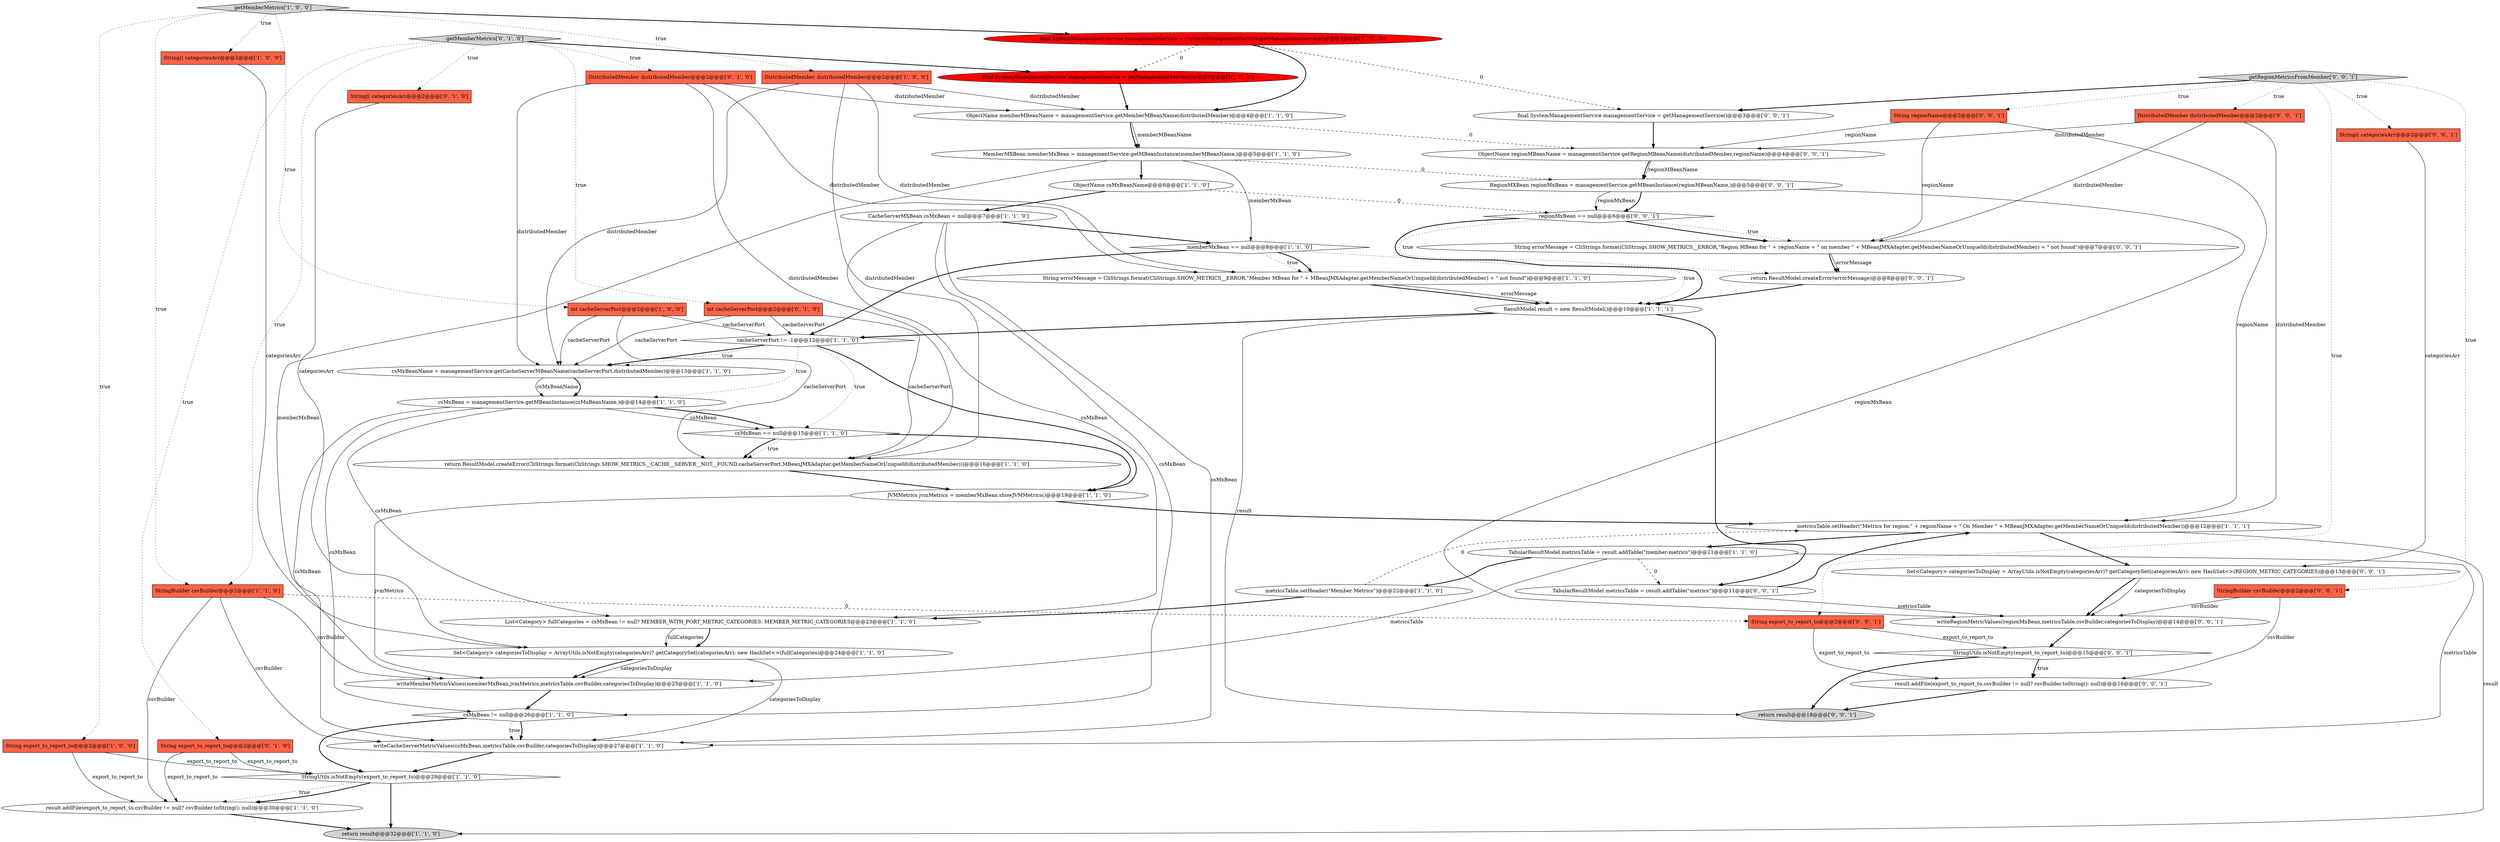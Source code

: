 digraph {
30 [style = filled, label = "Set<Category> categoriesToDisplay = ArrayUtils.isNotEmpty(categoriesArr)? getCategorySet(categoriesArr): new HashSet<>(fullCategories)@@@24@@@['1', '1', '0']", fillcolor = white, shape = ellipse image = "AAA0AAABBB1BBB"];
46 [style = filled, label = "ObjectName regionMBeanName = managementService.getRegionMBeanName(distributedMember,regionName)@@@4@@@['0', '0', '1']", fillcolor = white, shape = ellipse image = "AAA0AAABBB3BBB"];
9 [style = filled, label = "return ResultModel.createError(CliStrings.format(CliStrings.SHOW_METRICS__CACHE__SERVER__NOT__FOUND,cacheServerPort,MBeanJMXAdapter.getMemberNameOrUniqueId(distributedMember)))@@@16@@@['1', '1', '0']", fillcolor = white, shape = ellipse image = "AAA0AAABBB1BBB"];
47 [style = filled, label = "return result@@@18@@@['0', '0', '1']", fillcolor = lightgray, shape = ellipse image = "AAA0AAABBB3BBB"];
7 [style = filled, label = "csMxBean != null@@@26@@@['1', '1', '0']", fillcolor = white, shape = diamond image = "AAA0AAABBB1BBB"];
8 [style = filled, label = "String errorMessage = CliStrings.format(CliStrings.SHOW_METRICS__ERROR,\"Member MBean for \" + MBeanJMXAdapter.getMemberNameOrUniqueId(distributedMember) + \" not found\")@@@9@@@['1', '1', '0']", fillcolor = white, shape = ellipse image = "AAA0AAABBB1BBB"];
36 [style = filled, label = "final SystemManagementService managementService = getManagementService()@@@3@@@['0', '1', '0']", fillcolor = red, shape = ellipse image = "AAA1AAABBB2BBB"];
29 [style = filled, label = "csMxBean == null@@@15@@@['1', '1', '0']", fillcolor = white, shape = diamond image = "AAA0AAABBB1BBB"];
39 [style = filled, label = "StringBuilder csvBuilder@@@2@@@['0', '0', '1']", fillcolor = tomato, shape = box image = "AAA0AAABBB3BBB"];
16 [style = filled, label = "return result@@@32@@@['1', '1', '0']", fillcolor = lightgray, shape = ellipse image = "AAA0AAABBB1BBB"];
43 [style = filled, label = "final SystemManagementService managementService = getManagementService()@@@3@@@['0', '0', '1']", fillcolor = white, shape = ellipse image = "AAA0AAABBB3BBB"];
12 [style = filled, label = "DistributedMember distributedMember@@@2@@@['1', '0', '0']", fillcolor = tomato, shape = box image = "AAA0AAABBB1BBB"];
31 [style = filled, label = "getMemberMetrics['0', '1', '0']", fillcolor = lightgray, shape = diamond image = "AAA0AAABBB2BBB"];
48 [style = filled, label = "TabularResultModel metricsTable = result.addTable(\"metrics\")@@@11@@@['0', '0', '1']", fillcolor = white, shape = ellipse image = "AAA0AAABBB3BBB"];
2 [style = filled, label = "String(( categoriesArr@@@2@@@['1', '0', '0']", fillcolor = tomato, shape = box image = "AAA0AAABBB1BBB"];
45 [style = filled, label = "RegionMXBean regionMxBean = managementService.getMBeanInstance(regionMBeanName,)@@@5@@@['0', '0', '1']", fillcolor = white, shape = ellipse image = "AAA0AAABBB3BBB"];
0 [style = filled, label = "List<Category> fullCategories = csMxBean != null? MEMBER_WITH_PORT_METRIC_CATEGORIES: MEMBER_METRIC_CATEGORIES@@@23@@@['1', '1', '0']", fillcolor = white, shape = ellipse image = "AAA0AAABBB1BBB"];
18 [style = filled, label = "csMxBean = managementService.getMBeanInstance(csMxBeanName,)@@@14@@@['1', '1', '0']", fillcolor = white, shape = ellipse image = "AAA0AAABBB1BBB"];
15 [style = filled, label = "String export_to_report_to@@@2@@@['1', '0', '0']", fillcolor = tomato, shape = box image = "AAA0AAABBB1BBB"];
38 [style = filled, label = "String regionName@@@2@@@['0', '0', '1']", fillcolor = tomato, shape = box image = "AAA0AAABBB3BBB"];
51 [style = filled, label = "StringUtils.isNotEmpty(export_to_report_to)@@@15@@@['0', '0', '1']", fillcolor = white, shape = diamond image = "AAA0AAABBB3BBB"];
26 [style = filled, label = "writeCacheServerMetricValues(csMxBean,metricsTable,csvBuilder,categoriesToDisplay)@@@27@@@['1', '1', '0']", fillcolor = white, shape = ellipse image = "AAA0AAABBB1BBB"];
35 [style = filled, label = "String export_to_report_to@@@2@@@['0', '1', '0']", fillcolor = tomato, shape = box image = "AAA0AAABBB2BBB"];
23 [style = filled, label = "writeMemberMetricValues(memberMxBean,jvmMetrics,metricsTable,csvBuilder,categoriesToDisplay)@@@25@@@['1', '1', '0']", fillcolor = white, shape = ellipse image = "AAA0AAABBB1BBB"];
34 [style = filled, label = "int cacheServerPort@@@2@@@['0', '1', '0']", fillcolor = tomato, shape = box image = "AAA0AAABBB2BBB"];
28 [style = filled, label = "ObjectName memberMBeanName = managementService.getMemberMBeanName(distributedMember)@@@4@@@['1', '1', '0']", fillcolor = white, shape = ellipse image = "AAA0AAABBB1BBB"];
24 [style = filled, label = "StringBuilder csvBuilder@@@2@@@['1', '1', '0']", fillcolor = tomato, shape = box image = "AAA0AAABBB1BBB"];
40 [style = filled, label = "String errorMessage = CliStrings.format(CliStrings.SHOW_METRICS__ERROR,\"Region MBean for \" + regionName + \" on member \" + MBeanJMXAdapter.getMemberNameOrUniqueId(distributedMember) + \" not found\")@@@7@@@['0', '0', '1']", fillcolor = white, shape = ellipse image = "AAA0AAABBB3BBB"];
37 [style = filled, label = "DistributedMember distributedMember@@@2@@@['0', '0', '1']", fillcolor = tomato, shape = box image = "AAA0AAABBB3BBB"];
54 [style = filled, label = "Set<Category> categoriesToDisplay = ArrayUtils.isNotEmpty(categoriesArr)? getCategorySet(categoriesArr): new HashSet<>(REGION_METRIC_CATEGORIES)@@@13@@@['0', '0', '1']", fillcolor = white, shape = ellipse image = "AAA0AAABBB3BBB"];
50 [style = filled, label = "writeRegionMetricValues(regionMxBean,metricsTable,csvBuilder,categoriesToDisplay)@@@14@@@['0', '0', '1']", fillcolor = white, shape = ellipse image = "AAA0AAABBB3BBB"];
10 [style = filled, label = "int cacheServerPort@@@2@@@['1', '0', '0']", fillcolor = tomato, shape = box image = "AAA0AAABBB1BBB"];
4 [style = filled, label = "csMxBeanName = managementService.getCacheServerMBeanName(cacheServerPort,distributedMember)@@@13@@@['1', '1', '0']", fillcolor = white, shape = ellipse image = "AAA0AAABBB1BBB"];
44 [style = filled, label = "getRegionMetricsFromMember['0', '0', '1']", fillcolor = lightgray, shape = diamond image = "AAA0AAABBB3BBB"];
42 [style = filled, label = "String export_to_report_to@@@2@@@['0', '0', '1']", fillcolor = tomato, shape = box image = "AAA0AAABBB3BBB"];
32 [style = filled, label = "DistributedMember distributedMember@@@2@@@['0', '1', '0']", fillcolor = tomato, shape = box image = "AAA0AAABBB2BBB"];
11 [style = filled, label = "metricsTable.setHeader(\"Member Metrics\")@@@22@@@['1', '1', '0']", fillcolor = white, shape = ellipse image = "AAA0AAABBB1BBB"];
53 [style = filled, label = "return ResultModel.createError(errorMessage)@@@8@@@['0', '0', '1']", fillcolor = white, shape = ellipse image = "AAA0AAABBB3BBB"];
25 [style = filled, label = "memberMxBean == null@@@8@@@['1', '1', '0']", fillcolor = white, shape = diamond image = "AAA0AAABBB1BBB"];
1 [style = filled, label = "metricsTable.setHeader(\"Metrics for region:\" + regionName + \" On Member \" + MBeanJMXAdapter.getMemberNameOrUniqueId(distributedMember))@@@12@@@['1', '1', '1']", fillcolor = white, shape = ellipse image = "AAA0AAABBB1BBB"];
33 [style = filled, label = "String(( categoriesArr@@@2@@@['0', '1', '0']", fillcolor = tomato, shape = box image = "AAA0AAABBB2BBB"];
52 [style = filled, label = "result.addFile(export_to_report_to,csvBuilder != null? csvBuilder.toString(): null)@@@16@@@['0', '0', '1']", fillcolor = white, shape = ellipse image = "AAA0AAABBB3BBB"];
22 [style = filled, label = "cacheServerPort != -1@@@12@@@['1', '1', '0']", fillcolor = white, shape = diamond image = "AAA0AAABBB1BBB"];
49 [style = filled, label = "regionMxBean == null@@@6@@@['0', '0', '1']", fillcolor = white, shape = diamond image = "AAA0AAABBB3BBB"];
6 [style = filled, label = "ObjectName csMxBeanName@@@6@@@['1', '1', '0']", fillcolor = white, shape = ellipse image = "AAA0AAABBB1BBB"];
14 [style = filled, label = "result.addFile(export_to_report_to,csvBuilder != null? csvBuilder.toString(): null)@@@30@@@['1', '1', '0']", fillcolor = white, shape = ellipse image = "AAA0AAABBB1BBB"];
17 [style = filled, label = "final SystemManagementService managementService = (SystemManagementService)getManagementService()@@@3@@@['1', '0', '0']", fillcolor = red, shape = ellipse image = "AAA1AAABBB1BBB"];
20 [style = filled, label = "JVMMetrics jvmMetrics = memberMxBean.showJVMMetrics()@@@19@@@['1', '1', '0']", fillcolor = white, shape = ellipse image = "AAA0AAABBB1BBB"];
3 [style = filled, label = "StringUtils.isNotEmpty(export_to_report_to)@@@29@@@['1', '1', '0']", fillcolor = white, shape = diamond image = "AAA0AAABBB1BBB"];
19 [style = filled, label = "TabularResultModel metricsTable = result.addTable(\"member-metrics\")@@@21@@@['1', '1', '0']", fillcolor = white, shape = ellipse image = "AAA0AAABBB1BBB"];
21 [style = filled, label = "getMemberMetrics['1', '0', '0']", fillcolor = lightgray, shape = diamond image = "AAA0AAABBB1BBB"];
27 [style = filled, label = "CacheServerMXBean csMxBean = null@@@7@@@['1', '1', '0']", fillcolor = white, shape = ellipse image = "AAA0AAABBB1BBB"];
41 [style = filled, label = "String(( categoriesArr@@@2@@@['0', '0', '1']", fillcolor = tomato, shape = box image = "AAA0AAABBB3BBB"];
5 [style = filled, label = "MemberMXBean memberMxBean = managementService.getMBeanInstance(memberMBeanName,)@@@5@@@['1', '1', '0']", fillcolor = white, shape = ellipse image = "AAA0AAABBB1BBB"];
13 [style = filled, label = "ResultModel result = new ResultModel()@@@10@@@['1', '1', '1']", fillcolor = white, shape = ellipse image = "AAA0AAABBB1BBB"];
27->7 [style = solid, label="csMxBean"];
28->5 [style = solid, label="memberMBeanName"];
35->14 [style = solid, label="export_to_report_to"];
0->30 [style = bold, label=""];
29->9 [style = dotted, label="true"];
21->12 [style = dotted, label="true"];
18->7 [style = solid, label="csMxBean"];
25->22 [style = bold, label=""];
21->15 [style = dotted, label="true"];
42->52 [style = solid, label="export_to_report_to"];
32->28 [style = solid, label="distributedMember"];
12->28 [style = solid, label="distributedMember"];
36->28 [style = bold, label=""];
2->30 [style = solid, label="categoriesArr"];
19->11 [style = bold, label=""];
48->50 [style = solid, label="metricsTable"];
41->54 [style = solid, label="categoriesArr"];
3->16 [style = bold, label=""];
45->50 [style = solid, label="regionMxBean"];
24->42 [style = dashed, label="0"];
22->4 [style = bold, label=""];
7->26 [style = bold, label=""];
52->47 [style = bold, label=""];
21->24 [style = dotted, label="true"];
28->46 [style = dashed, label="0"];
49->40 [style = dotted, label="true"];
32->8 [style = solid, label="distributedMember"];
15->14 [style = solid, label="export_to_report_to"];
10->22 [style = solid, label="cacheServerPort"];
49->13 [style = bold, label=""];
51->47 [style = bold, label=""];
51->52 [style = dotted, label="true"];
37->40 [style = solid, label="distributedMember"];
31->34 [style = dotted, label="true"];
18->29 [style = solid, label="csMxBean"];
24->26 [style = solid, label="csvBuilder"];
13->22 [style = bold, label=""];
49->40 [style = bold, label=""];
17->36 [style = dashed, label="0"];
48->1 [style = bold, label=""];
27->25 [style = bold, label=""];
14->16 [style = bold, label=""];
12->8 [style = solid, label="distributedMember"];
22->29 [style = dotted, label="true"];
28->5 [style = bold, label=""];
42->51 [style = solid, label="export_to_report_to"];
17->43 [style = dashed, label="0"];
35->3 [style = solid, label="export_to_report_to"];
5->23 [style = solid, label="memberMxBean"];
49->53 [style = dotted, label="true"];
37->1 [style = solid, label="distributedMember"];
44->37 [style = dotted, label="true"];
4->18 [style = bold, label=""];
31->33 [style = dotted, label="true"];
13->47 [style = solid, label="result"];
43->46 [style = bold, label=""];
6->49 [style = dashed, label="0"];
29->20 [style = bold, label=""];
40->53 [style = solid, label="errorMessage"];
5->6 [style = bold, label=""];
22->20 [style = bold, label=""];
44->42 [style = dotted, label="true"];
24->23 [style = solid, label="csvBuilder"];
5->45 [style = dashed, label="0"];
44->38 [style = dotted, label="true"];
19->48 [style = dashed, label="0"];
39->50 [style = solid, label="csvBuilder"];
23->7 [style = bold, label=""];
1->19 [style = bold, label=""];
22->4 [style = dotted, label="true"];
27->0 [style = solid, label="csMxBean"];
25->8 [style = dotted, label="true"];
24->14 [style = solid, label="csvBuilder"];
38->40 [style = solid, label="regionName"];
27->26 [style = solid, label="csMxBean"];
20->23 [style = solid, label="jvmMetrics"];
40->53 [style = bold, label=""];
22->18 [style = dotted, label="true"];
31->35 [style = dotted, label="true"];
26->3 [style = bold, label=""];
44->39 [style = dotted, label="true"];
7->26 [style = dotted, label="true"];
39->52 [style = solid, label="csvBuilder"];
31->36 [style = bold, label=""];
13->48 [style = bold, label=""];
9->20 [style = bold, label=""];
21->2 [style = dotted, label="true"];
21->10 [style = dotted, label="true"];
20->1 [style = bold, label=""];
1->16 [style = solid, label="result"];
51->52 [style = bold, label=""];
25->13 [style = dotted, label="true"];
32->4 [style = solid, label="distributedMember"];
3->14 [style = dotted, label="true"];
30->26 [style = solid, label="categoriesToDisplay"];
6->27 [style = bold, label=""];
15->3 [style = solid, label="export_to_report_to"];
12->9 [style = solid, label="distributedMember"];
34->9 [style = solid, label="cacheServerPort"];
37->46 [style = solid, label="distributedMember"];
1->54 [style = bold, label=""];
34->22 [style = solid, label="cacheServerPort"];
18->0 [style = solid, label="csMxBean"];
38->1 [style = solid, label="regionName"];
0->30 [style = solid, label="fullCategories"];
30->23 [style = solid, label="categoriesToDisplay"];
33->30 [style = solid, label="categoriesArr"];
12->4 [style = solid, label="distributedMember"];
53->13 [style = bold, label=""];
8->13 [style = bold, label=""];
45->49 [style = bold, label=""];
29->9 [style = bold, label=""];
30->23 [style = bold, label=""];
3->14 [style = bold, label=""];
18->26 [style = solid, label="csMxBean"];
10->4 [style = solid, label="cacheServerPort"];
4->18 [style = solid, label="csMxBeanName"];
32->9 [style = solid, label="distributedMember"];
8->13 [style = solid, label="errorMessage"];
7->3 [style = bold, label=""];
44->43 [style = bold, label=""];
34->4 [style = solid, label="cacheServerPort"];
10->9 [style = solid, label="cacheServerPort"];
31->32 [style = dotted, label="true"];
54->50 [style = bold, label=""];
38->46 [style = solid, label="regionName"];
5->25 [style = solid, label="memberMxBean"];
18->29 [style = bold, label=""];
17->28 [style = bold, label=""];
11->0 [style = bold, label=""];
11->1 [style = dashed, label="0"];
50->51 [style = bold, label=""];
46->45 [style = bold, label=""];
19->23 [style = solid, label="metricsTable"];
19->26 [style = solid, label="metricsTable"];
25->8 [style = bold, label=""];
46->45 [style = solid, label="regionMBeanName"];
45->49 [style = solid, label="regionMxBean"];
31->24 [style = dotted, label="true"];
21->17 [style = bold, label=""];
44->41 [style = dotted, label="true"];
54->50 [style = solid, label="categoriesToDisplay"];
}
